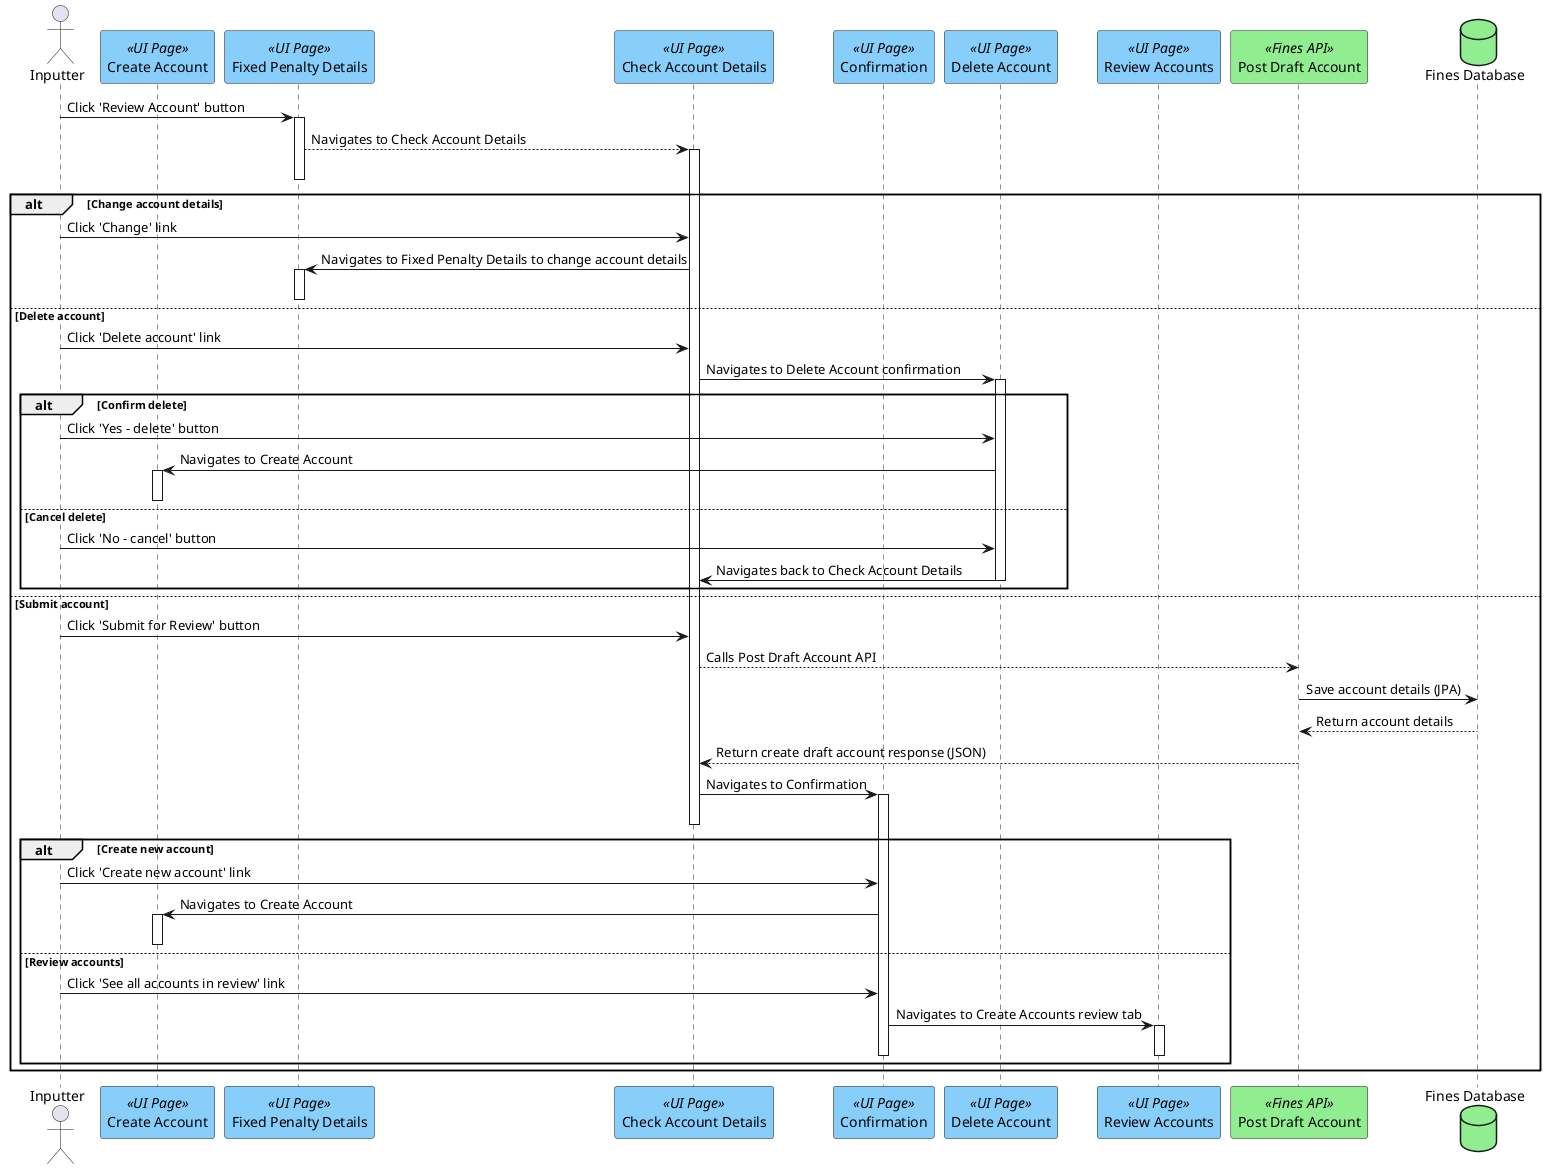 @startuml
actor "Inputter" as user
participant "Create Account" as createAccount <<UI Page>> #lightskyblue
participant "Fixed Penalty Details" as fixedPenaltyDetails<<UI Page>> #lightskyblue
participant "Check Account Details" as checkAccountDetails <<UI Page>> #lightskyblue
participant "Confirmation" as confirmation <<UI Page>> #lightskyblue
participant "Delete Account" as delete <<UI Page>> #lightskyblue
participant "Review Accounts" as reviewAccount<<UI Page>> #lightskyblue
participant "Post Draft Account" as postDraftAccount<<Fines API>> #lightgreen
database "Fines Database" as db #lightgreen

user -> fixedPenaltyDetails++ : Click 'Review Account' button
fixedPenaltyDetails--> checkAccountDetails ++ : Navigates to Check Account Details
fixedPenaltyDetails--
alt Change account details
user -> checkAccountDetails : Click 'Change' link
checkAccountDetails -> fixedPenaltyDetails++ : Navigates to Fixed Penalty Details to change account details
fixedPenaltyDetails--
else Delete account
user -> checkAccountDetails : Click 'Delete account' link
checkAccountDetails -> delete ++ : Navigates to Delete Account confirmation
alt Confirm delete
user -> delete : Click 'Yes - delete' button
delete -> createAccount ++ : Navigates to Create Account
createAccount --
else Cancel delete
user -> delete : Click 'No - cancel' button
delete -> checkAccountDetails : Navigates back to Check Account Details
delete --
end
else Submit account
user -> checkAccountDetails : Click 'Submit for Review' button
checkAccountDetails --> postDraftAccount: Calls Post Draft Account API
postDraftAccount-> db : Save account details (JPA)
db --> postDraftAccount: Return account details
postDraftAccount--> checkAccountDetails : Return create draft account response (JSON)
checkAccountDetails -> confirmation ++ : Navigates to Confirmation
checkAccountDetails --
alt Create new account
user -> confirmation : Click 'Create new account' link
confirmation -> createAccount ++ : Navigates to Create Account
createAccount --
else Review accounts
user -> confirmation : Click 'See all accounts in review' link
confirmation -> reviewAccount++: Navigates to Create Accounts review tab
reviewAccount--
confirmation --
end
end
@enduml